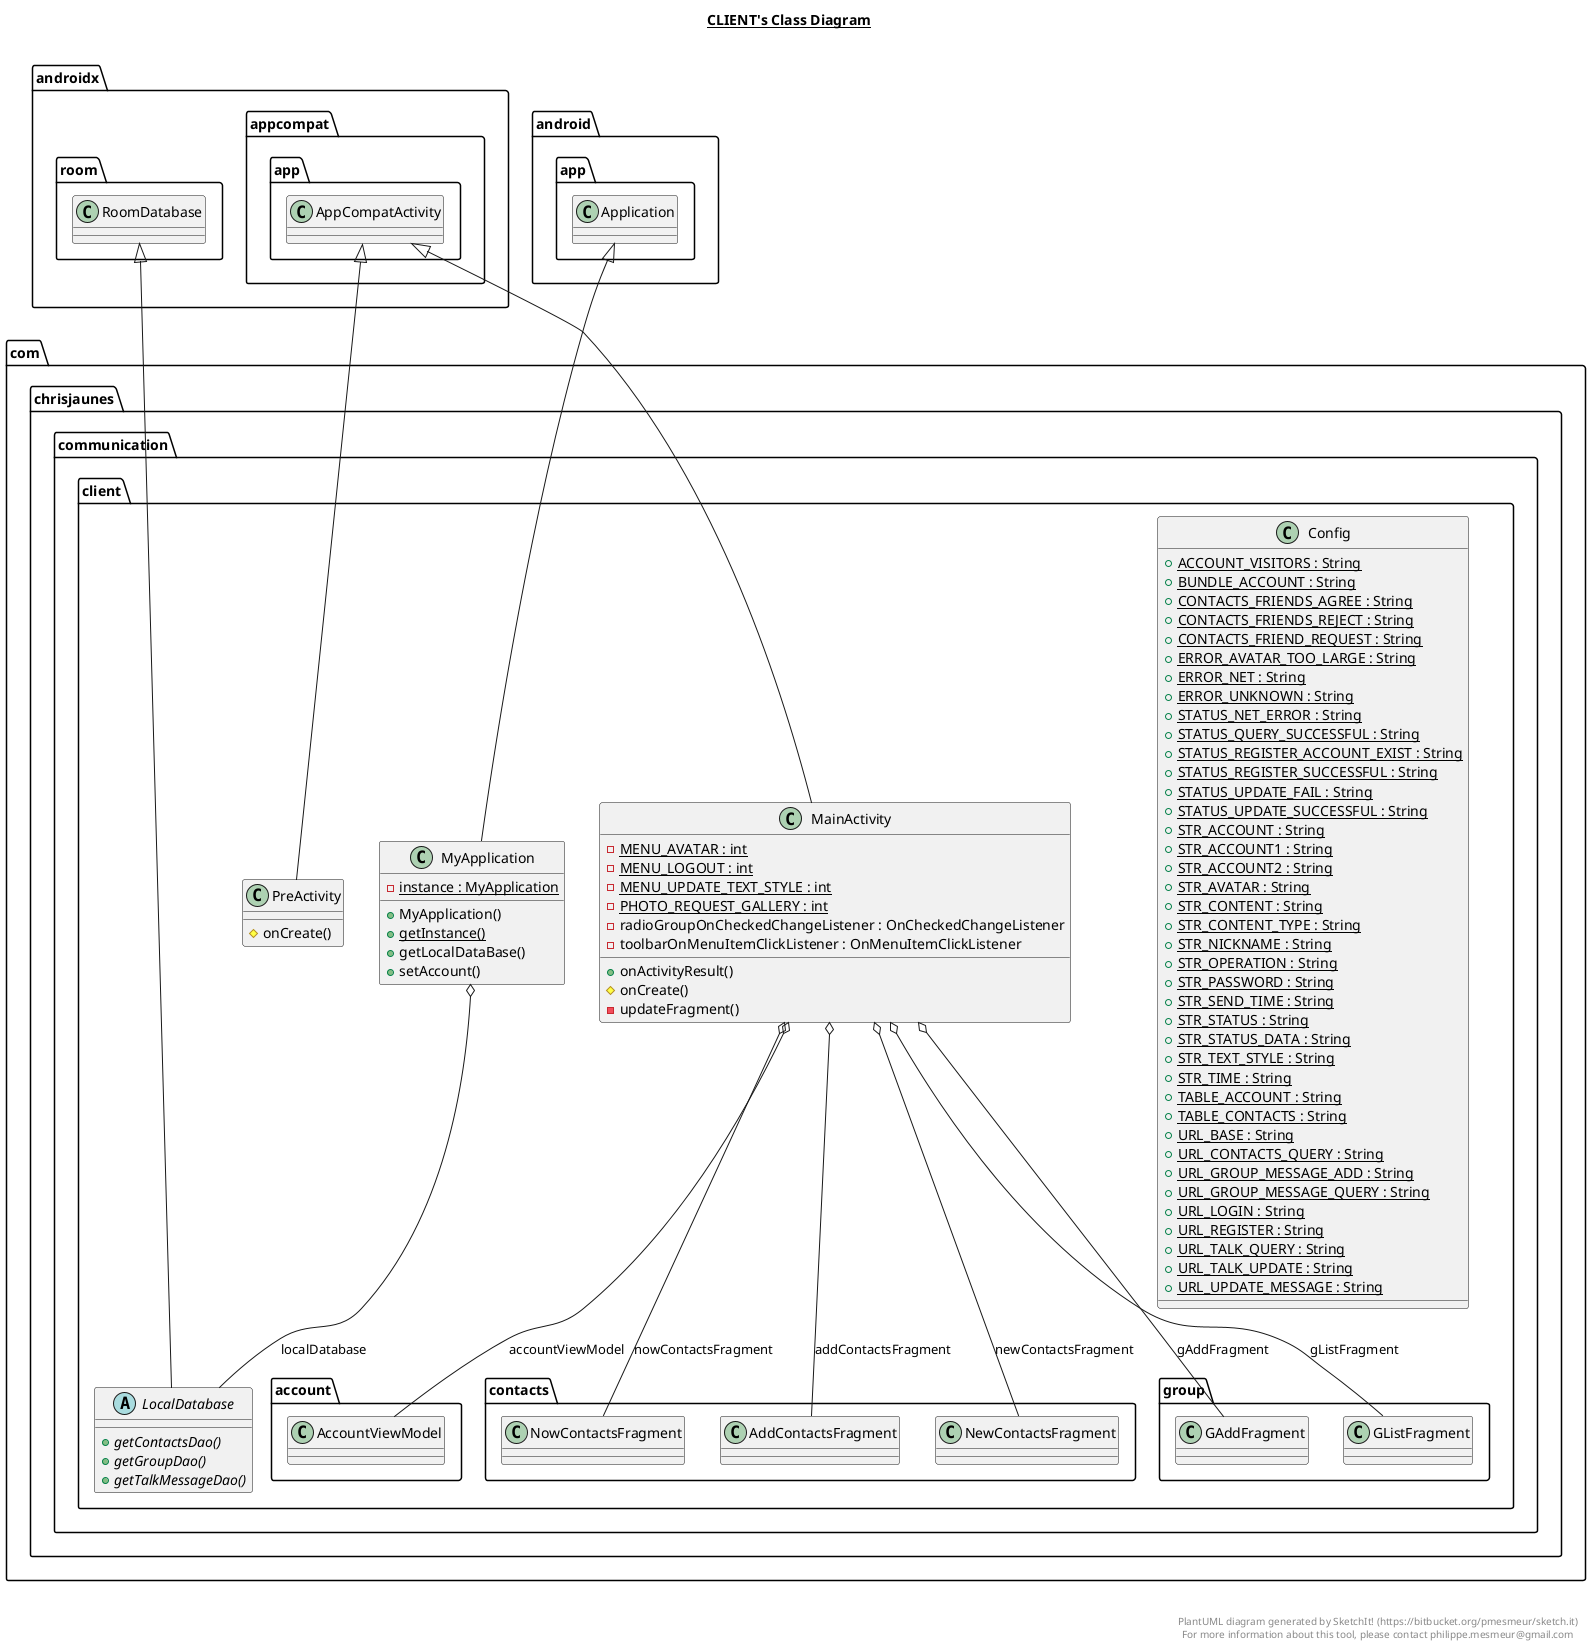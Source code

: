 @startuml

title __CLIENT's Class Diagram__\n

  namespace com.chrisjaunes.communication.client {
    class com.chrisjaunes.communication.client.Config {
        {static} + ACCOUNT_VISITORS : String
        {static} + BUNDLE_ACCOUNT : String
        {static} + CONTACTS_FRIENDS_AGREE : String
        {static} + CONTACTS_FRIENDS_REJECT : String
        {static} + CONTACTS_FRIEND_REQUEST : String
        {static} + ERROR_AVATAR_TOO_LARGE : String
        {static} + ERROR_NET : String
        {static} + ERROR_UNKNOWN : String
        {static} + STATUS_NET_ERROR : String
        {static} + STATUS_QUERY_SUCCESSFUL : String
        {static} + STATUS_REGISTER_ACCOUNT_EXIST : String
        {static} + STATUS_REGISTER_SUCCESSFUL : String
        {static} + STATUS_UPDATE_FAIL : String
        {static} + STATUS_UPDATE_SUCCESSFUL : String
        {static} + STR_ACCOUNT : String
        {static} + STR_ACCOUNT1 : String
        {static} + STR_ACCOUNT2 : String
        {static} + STR_AVATAR : String
        {static} + STR_CONTENT : String
        {static} + STR_CONTENT_TYPE : String
        {static} + STR_NICKNAME : String
        {static} + STR_OPERATION : String
        {static} + STR_PASSWORD : String
        {static} + STR_SEND_TIME : String
        {static} + STR_STATUS : String
        {static} + STR_STATUS_DATA : String
        {static} + STR_TEXT_STYLE : String
        {static} + STR_TIME : String
        {static} + TABLE_ACCOUNT : String
        {static} + TABLE_CONTACTS : String
        {static} + URL_BASE : String
        {static} + URL_CONTACTS_QUERY : String
        {static} + URL_GROUP_MESSAGE_ADD : String
        {static} + URL_GROUP_MESSAGE_QUERY : String
        {static} + URL_LOGIN : String
        {static} + URL_REGISTER : String
        {static} + URL_TALK_QUERY : String
        {static} + URL_TALK_UPDATE : String
        {static} + URL_UPDATE_MESSAGE : String
    }
  }
  

  namespace com.chrisjaunes.communication.client {
    abstract class com.chrisjaunes.communication.client.LocalDatabase {
        {abstract} + getContactsDao()
        {abstract} + getGroupDao()
        {abstract} + getTalkMessageDao()
    }
  }
  

  namespace com.chrisjaunes.communication.client {
    class com.chrisjaunes.communication.client.MainActivity {
        {static} - MENU_AVATAR : int
        {static} - MENU_LOGOUT : int
        {static} - MENU_UPDATE_TEXT_STYLE : int
        {static} - PHOTO_REQUEST_GALLERY : int
        - radioGroupOnCheckedChangeListener : OnCheckedChangeListener
        - toolbarOnMenuItemClickListener : OnMenuItemClickListener
        + onActivityResult()
        # onCreate()
        - updateFragment()
    }
  }
  

  namespace com.chrisjaunes.communication.client {
    class com.chrisjaunes.communication.client.MyApplication {
        {static} - instance : MyApplication
        + MyApplication()
        {static} + getInstance()
        + getLocalDataBase()
        + setAccount()
    }
  }
  

  namespace com.chrisjaunes.communication.client {
    class com.chrisjaunes.communication.client.PreActivity {
        # onCreate()
    }
  }
  

  com.chrisjaunes.communication.client.LocalDatabase -up-|> androidx.room.RoomDatabase
  com.chrisjaunes.communication.client.MainActivity -up-|> androidx.appcompat.app.AppCompatActivity
  com.chrisjaunes.communication.client.MainActivity o-- com.chrisjaunes.communication.client.account.AccountViewModel : accountViewModel
  com.chrisjaunes.communication.client.MainActivity o-- com.chrisjaunes.communication.client.contacts.AddContactsFragment : addContactsFragment
  com.chrisjaunes.communication.client.MainActivity o-- com.chrisjaunes.communication.client.group.GAddFragment : gAddFragment
  com.chrisjaunes.communication.client.MainActivity o-- com.chrisjaunes.communication.client.group.GListFragment : gListFragment
  com.chrisjaunes.communication.client.MainActivity o-- com.chrisjaunes.communication.client.contacts.NewContactsFragment : newContactsFragment
  com.chrisjaunes.communication.client.MainActivity o-- com.chrisjaunes.communication.client.contacts.NowContactsFragment : nowContactsFragment
  com.chrisjaunes.communication.client.MyApplication -up-|> android.app.Application
  com.chrisjaunes.communication.client.MyApplication o-- com.chrisjaunes.communication.client.LocalDatabase : localDatabase
  com.chrisjaunes.communication.client.PreActivity -up-|> androidx.appcompat.app.AppCompatActivity


right footer


PlantUML diagram generated by SketchIt! (https://bitbucket.org/pmesmeur/sketch.it)
For more information about this tool, please contact philippe.mesmeur@gmail.com
endfooter

@enduml
